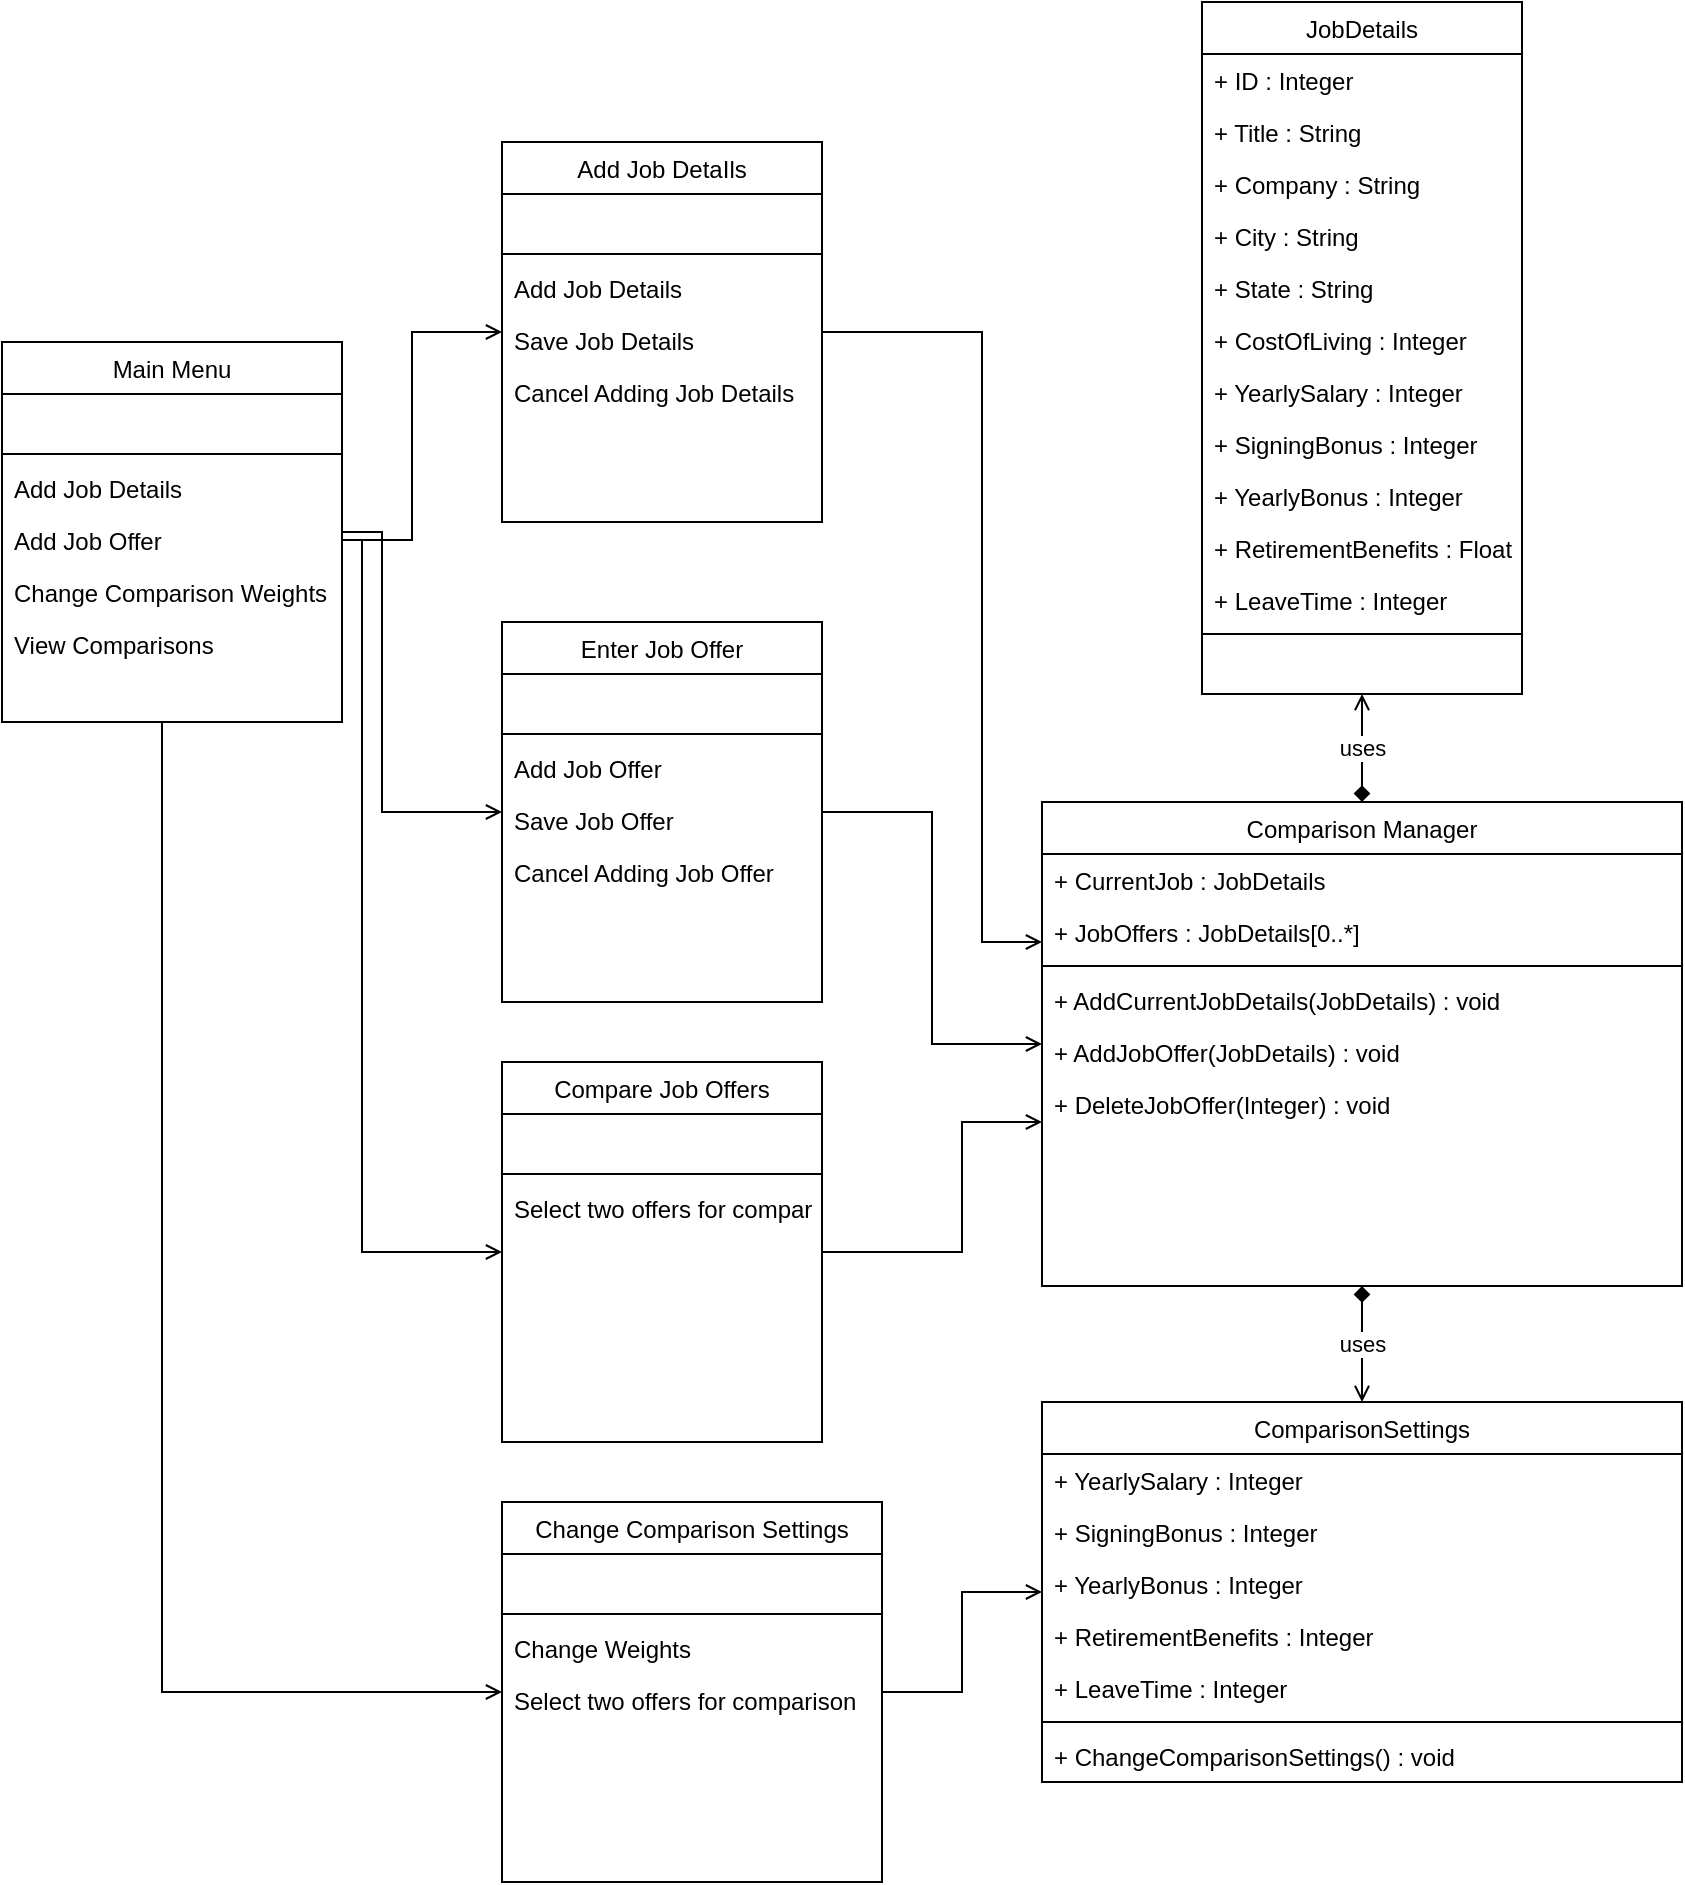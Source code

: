 <mxfile version="13.2.4" type="device"><diagram id="C5RBs43oDa-KdzZeNtuy" name="Page-1"><mxGraphModel dx="1422" dy="753" grid="1" gridSize="10" guides="1" tooltips="1" connect="1" arrows="1" fold="1" page="1" pageScale="1" pageWidth="827" pageHeight="1169" math="0" shadow="0"><root><mxCell id="WIyWlLk6GJQsqaUBKTNV-0"/><mxCell id="WIyWlLk6GJQsqaUBKTNV-1" parent="WIyWlLk6GJQsqaUBKTNV-0"/><mxCell id="OjxGAntlA3DErqsBr536-30" style="edgeStyle=orthogonalEdgeStyle;rounded=0;orthogonalLoop=1;jettySize=auto;html=1;endArrow=open;endFill=0;" edge="1" parent="WIyWlLk6GJQsqaUBKTNV-1" source="OjxGAntlA3DErqsBr536-23" target="OjxGAntlA3DErqsBr536-14"><mxGeometry relative="1" as="geometry"><Array as="points"><mxPoint x="220" y="315"/><mxPoint x="220" y="455"/></Array></mxGeometry></mxCell><mxCell id="OjxGAntlA3DErqsBr536-69" style="edgeStyle=orthogonalEdgeStyle;rounded=0;orthogonalLoop=1;jettySize=auto;html=1;startArrow=none;startFill=0;endArrow=open;endFill=0;" edge="1" parent="WIyWlLk6GJQsqaUBKTNV-1" source="OjxGAntlA3DErqsBr536-23" target="OjxGAntlA3DErqsBr536-63"><mxGeometry relative="1" as="geometry"><Array as="points"><mxPoint x="110" y="895"/></Array></mxGeometry></mxCell><mxCell id="OjxGAntlA3DErqsBr536-23" value="Main Menu" style="swimlane;fontStyle=0;align=center;verticalAlign=top;childLayout=stackLayout;horizontal=1;startSize=26;horizontalStack=0;resizeParent=1;resizeLast=0;collapsible=1;marginBottom=0;rounded=0;shadow=0;strokeWidth=1;" vertex="1" parent="WIyWlLk6GJQsqaUBKTNV-1"><mxGeometry x="30" y="220" width="170" height="190" as="geometry"><mxRectangle x="230" y="140" width="160" height="26" as="alternateBounds"/></mxGeometry></mxCell><mxCell id="OjxGAntlA3DErqsBr536-24" value=" " style="text;align=left;verticalAlign=top;spacingLeft=4;spacingRight=4;overflow=hidden;rotatable=0;points=[[0,0.5],[1,0.5]];portConstraint=eastwest;" vertex="1" parent="OjxGAntlA3DErqsBr536-23"><mxGeometry y="26" width="170" height="26" as="geometry"/></mxCell><mxCell id="OjxGAntlA3DErqsBr536-25" value="" style="line;html=1;strokeWidth=1;align=left;verticalAlign=middle;spacingTop=-1;spacingLeft=3;spacingRight=3;rotatable=0;labelPosition=right;points=[];portConstraint=eastwest;" vertex="1" parent="OjxGAntlA3DErqsBr536-23"><mxGeometry y="52" width="170" height="8" as="geometry"/></mxCell><mxCell id="OjxGAntlA3DErqsBr536-26" value="Add Job Details" style="text;align=left;verticalAlign=top;spacingLeft=4;spacingRight=4;overflow=hidden;rotatable=0;points=[[0,0.5],[1,0.5]];portConstraint=eastwest;" vertex="1" parent="OjxGAntlA3DErqsBr536-23"><mxGeometry y="60" width="170" height="26" as="geometry"/></mxCell><mxCell id="OjxGAntlA3DErqsBr536-27" value="Add Job Offer" style="text;align=left;verticalAlign=top;spacingLeft=4;spacingRight=4;overflow=hidden;rotatable=0;points=[[0,0.5],[1,0.5]];portConstraint=eastwest;" vertex="1" parent="OjxGAntlA3DErqsBr536-23"><mxGeometry y="86" width="170" height="26" as="geometry"/></mxCell><mxCell id="OjxGAntlA3DErqsBr536-28" value="Change Comparison Weights" style="text;align=left;verticalAlign=top;spacingLeft=4;spacingRight=4;overflow=hidden;rotatable=0;points=[[0,0.5],[1,0.5]];portConstraint=eastwest;" vertex="1" parent="OjxGAntlA3DErqsBr536-23"><mxGeometry y="112" width="170" height="26" as="geometry"/></mxCell><mxCell id="OjxGAntlA3DErqsBr536-59" value="View Comparisons" style="text;align=left;verticalAlign=top;spacingLeft=4;spacingRight=4;overflow=hidden;rotatable=0;points=[[0,0.5],[1,0.5]];portConstraint=eastwest;" vertex="1" parent="OjxGAntlA3DErqsBr536-23"><mxGeometry y="138" width="170" height="26" as="geometry"/></mxCell><mxCell id="OjxGAntlA3DErqsBr536-51" style="edgeStyle=orthogonalEdgeStyle;rounded=0;orthogonalLoop=1;jettySize=auto;html=1;endArrow=open;endFill=0;" edge="1" parent="WIyWlLk6GJQsqaUBKTNV-1" source="zkfFHV4jXpPFQw0GAbJ--0" target="OjxGAntlA3DErqsBr536-41"><mxGeometry relative="1" as="geometry"><Array as="points"><mxPoint x="520" y="215"/><mxPoint x="520" y="520"/></Array></mxGeometry></mxCell><mxCell id="zkfFHV4jXpPFQw0GAbJ--0" value="Add Job DetaIls" style="swimlane;fontStyle=0;align=center;verticalAlign=top;childLayout=stackLayout;horizontal=1;startSize=26;horizontalStack=0;resizeParent=1;resizeLast=0;collapsible=1;marginBottom=0;rounded=0;shadow=0;strokeWidth=1;" parent="WIyWlLk6GJQsqaUBKTNV-1" vertex="1"><mxGeometry x="280" y="120" width="160" height="190" as="geometry"><mxRectangle x="230" y="140" width="160" height="26" as="alternateBounds"/></mxGeometry></mxCell><mxCell id="zkfFHV4jXpPFQw0GAbJ--1" value=" " style="text;align=left;verticalAlign=top;spacingLeft=4;spacingRight=4;overflow=hidden;rotatable=0;points=[[0,0.5],[1,0.5]];portConstraint=eastwest;" parent="zkfFHV4jXpPFQw0GAbJ--0" vertex="1"><mxGeometry y="26" width="160" height="26" as="geometry"/></mxCell><mxCell id="zkfFHV4jXpPFQw0GAbJ--4" value="" style="line;html=1;strokeWidth=1;align=left;verticalAlign=middle;spacingTop=-1;spacingLeft=3;spacingRight=3;rotatable=0;labelPosition=right;points=[];portConstraint=eastwest;" parent="zkfFHV4jXpPFQw0GAbJ--0" vertex="1"><mxGeometry y="52" width="160" height="8" as="geometry"/></mxCell><mxCell id="zkfFHV4jXpPFQw0GAbJ--5" value="Add Job Details" style="text;align=left;verticalAlign=top;spacingLeft=4;spacingRight=4;overflow=hidden;rotatable=0;points=[[0,0.5],[1,0.5]];portConstraint=eastwest;" parent="zkfFHV4jXpPFQw0GAbJ--0" vertex="1"><mxGeometry y="60" width="160" height="26" as="geometry"/></mxCell><mxCell id="OjxGAntlA3DErqsBr536-12" value="Save Job Details" style="text;align=left;verticalAlign=top;spacingLeft=4;spacingRight=4;overflow=hidden;rotatable=0;points=[[0,0.5],[1,0.5]];portConstraint=eastwest;" vertex="1" parent="zkfFHV4jXpPFQw0GAbJ--0"><mxGeometry y="86" width="160" height="26" as="geometry"/></mxCell><mxCell id="OjxGAntlA3DErqsBr536-13" value="Cancel Adding Job Details" style="text;align=left;verticalAlign=top;spacingLeft=4;spacingRight=4;overflow=hidden;rotatable=0;points=[[0,0.5],[1,0.5]];portConstraint=eastwest;" vertex="1" parent="zkfFHV4jXpPFQw0GAbJ--0"><mxGeometry y="112" width="160" height="26" as="geometry"/></mxCell><mxCell id="OjxGAntlA3DErqsBr536-52" style="edgeStyle=orthogonalEdgeStyle;rounded=0;orthogonalLoop=1;jettySize=auto;html=1;endArrow=open;endFill=0;" edge="1" parent="WIyWlLk6GJQsqaUBKTNV-1" source="OjxGAntlA3DErqsBr536-14" target="OjxGAntlA3DErqsBr536-41"><mxGeometry relative="1" as="geometry"/></mxCell><mxCell id="OjxGAntlA3DErqsBr536-14" value="Enter Job Offer" style="swimlane;fontStyle=0;align=center;verticalAlign=top;childLayout=stackLayout;horizontal=1;startSize=26;horizontalStack=0;resizeParent=1;resizeLast=0;collapsible=1;marginBottom=0;rounded=0;shadow=0;strokeWidth=1;" vertex="1" parent="WIyWlLk6GJQsqaUBKTNV-1"><mxGeometry x="280" y="360" width="160" height="190" as="geometry"><mxRectangle x="230" y="140" width="160" height="26" as="alternateBounds"/></mxGeometry></mxCell><mxCell id="OjxGAntlA3DErqsBr536-15" value=" " style="text;align=left;verticalAlign=top;spacingLeft=4;spacingRight=4;overflow=hidden;rotatable=0;points=[[0,0.5],[1,0.5]];portConstraint=eastwest;" vertex="1" parent="OjxGAntlA3DErqsBr536-14"><mxGeometry y="26" width="160" height="26" as="geometry"/></mxCell><mxCell id="OjxGAntlA3DErqsBr536-16" value="" style="line;html=1;strokeWidth=1;align=left;verticalAlign=middle;spacingTop=-1;spacingLeft=3;spacingRight=3;rotatable=0;labelPosition=right;points=[];portConstraint=eastwest;" vertex="1" parent="OjxGAntlA3DErqsBr536-14"><mxGeometry y="52" width="160" height="8" as="geometry"/></mxCell><mxCell id="OjxGAntlA3DErqsBr536-17" value="Add Job Offer" style="text;align=left;verticalAlign=top;spacingLeft=4;spacingRight=4;overflow=hidden;rotatable=0;points=[[0,0.5],[1,0.5]];portConstraint=eastwest;" vertex="1" parent="OjxGAntlA3DErqsBr536-14"><mxGeometry y="60" width="160" height="26" as="geometry"/></mxCell><mxCell id="OjxGAntlA3DErqsBr536-18" value="Save Job Offer" style="text;align=left;verticalAlign=top;spacingLeft=4;spacingRight=4;overflow=hidden;rotatable=0;points=[[0,0.5],[1,0.5]];portConstraint=eastwest;" vertex="1" parent="OjxGAntlA3DErqsBr536-14"><mxGeometry y="86" width="160" height="26" as="geometry"/></mxCell><mxCell id="OjxGAntlA3DErqsBr536-19" value="Cancel Adding Job Offer" style="text;align=left;verticalAlign=top;spacingLeft=4;spacingRight=4;overflow=hidden;rotatable=0;points=[[0,0.5],[1,0.5]];portConstraint=eastwest;" vertex="1" parent="OjxGAntlA3DErqsBr536-14"><mxGeometry y="112" width="160" height="26" as="geometry"/></mxCell><mxCell id="OjxGAntlA3DErqsBr536-29" style="edgeStyle=orthogonalEdgeStyle;rounded=0;orthogonalLoop=1;jettySize=auto;html=1;endArrow=open;endFill=0;" edge="1" parent="WIyWlLk6GJQsqaUBKTNV-1" source="OjxGAntlA3DErqsBr536-27" target="zkfFHV4jXpPFQw0GAbJ--0"><mxGeometry relative="1" as="geometry"><Array as="points"><mxPoint x="235" y="319"/><mxPoint x="235" y="215"/></Array></mxGeometry></mxCell><mxCell id="OjxGAntlA3DErqsBr536-70" style="edgeStyle=orthogonalEdgeStyle;rounded=0;orthogonalLoop=1;jettySize=auto;html=1;startArrow=none;startFill=0;endArrow=open;endFill=0;" edge="1" parent="WIyWlLk6GJQsqaUBKTNV-1" source="OjxGAntlA3DErqsBr536-31" target="OjxGAntlA3DErqsBr536-41"><mxGeometry relative="1" as="geometry"><Array as="points"><mxPoint x="510" y="675"/><mxPoint x="510" y="610"/></Array></mxGeometry></mxCell><mxCell id="OjxGAntlA3DErqsBr536-31" value="Compare Job Offers" style="swimlane;fontStyle=0;align=center;verticalAlign=top;childLayout=stackLayout;horizontal=1;startSize=26;horizontalStack=0;resizeParent=1;resizeLast=0;collapsible=1;marginBottom=0;rounded=0;shadow=0;strokeWidth=1;" vertex="1" parent="WIyWlLk6GJQsqaUBKTNV-1"><mxGeometry x="280" y="580" width="160" height="190" as="geometry"><mxRectangle x="230" y="140" width="160" height="26" as="alternateBounds"/></mxGeometry></mxCell><mxCell id="OjxGAntlA3DErqsBr536-32" value=" " style="text;align=left;verticalAlign=top;spacingLeft=4;spacingRight=4;overflow=hidden;rotatable=0;points=[[0,0.5],[1,0.5]];portConstraint=eastwest;" vertex="1" parent="OjxGAntlA3DErqsBr536-31"><mxGeometry y="26" width="160" height="26" as="geometry"/></mxCell><mxCell id="OjxGAntlA3DErqsBr536-33" value="" style="line;html=1;strokeWidth=1;align=left;verticalAlign=middle;spacingTop=-1;spacingLeft=3;spacingRight=3;rotatable=0;labelPosition=right;points=[];portConstraint=eastwest;" vertex="1" parent="OjxGAntlA3DErqsBr536-31"><mxGeometry y="52" width="160" height="8" as="geometry"/></mxCell><mxCell id="OjxGAntlA3DErqsBr536-35" value="Select two offers for comparison" style="text;align=left;verticalAlign=top;spacingLeft=4;spacingRight=4;overflow=hidden;rotatable=0;points=[[0,0.5],[1,0.5]];portConstraint=eastwest;" vertex="1" parent="OjxGAntlA3DErqsBr536-31"><mxGeometry y="60" width="160" height="26" as="geometry"/></mxCell><mxCell id="OjxGAntlA3DErqsBr536-37" style="edgeStyle=orthogonalEdgeStyle;rounded=0;orthogonalLoop=1;jettySize=auto;html=1;endArrow=open;endFill=0;" edge="1" parent="WIyWlLk6GJQsqaUBKTNV-1" source="OjxGAntlA3DErqsBr536-27" target="OjxGAntlA3DErqsBr536-31"><mxGeometry relative="1" as="geometry"><Array as="points"><mxPoint x="210" y="319"/><mxPoint x="210" y="675"/></Array></mxGeometry></mxCell><mxCell id="OjxGAntlA3DErqsBr536-48" value="uses" style="edgeStyle=orthogonalEdgeStyle;rounded=0;orthogonalLoop=1;jettySize=auto;html=1;endArrow=open;endFill=0;startArrow=diamond;startFill=1;" edge="1" parent="WIyWlLk6GJQsqaUBKTNV-1" source="OjxGAntlA3DErqsBr536-41" target="zkfFHV4jXpPFQw0GAbJ--17"><mxGeometry relative="1" as="geometry"/></mxCell><mxCell id="OjxGAntlA3DErqsBr536-49" value="uses" style="edgeStyle=orthogonalEdgeStyle;rounded=0;orthogonalLoop=1;jettySize=auto;html=1;endArrow=open;endFill=0;startArrow=diamond;startFill=1;" edge="1" parent="WIyWlLk6GJQsqaUBKTNV-1" source="OjxGAntlA3DErqsBr536-41" target="OjxGAntlA3DErqsBr536-4"><mxGeometry relative="1" as="geometry"/></mxCell><mxCell id="OjxGAntlA3DErqsBr536-41" value="Comparison Manager" style="swimlane;fontStyle=0;align=center;verticalAlign=top;childLayout=stackLayout;horizontal=1;startSize=26;horizontalStack=0;resizeParent=1;resizeLast=0;collapsible=1;marginBottom=0;rounded=0;shadow=0;strokeWidth=1;" vertex="1" parent="WIyWlLk6GJQsqaUBKTNV-1"><mxGeometry x="550" y="450" width="320" height="242" as="geometry"><mxRectangle x="230" y="140" width="160" height="26" as="alternateBounds"/></mxGeometry></mxCell><mxCell id="OjxGAntlA3DErqsBr536-42" value="+ CurrentJob : JobDetails" style="text;align=left;verticalAlign=top;spacingLeft=4;spacingRight=4;overflow=hidden;rotatable=0;points=[[0,0.5],[1,0.5]];portConstraint=eastwest;" vertex="1" parent="OjxGAntlA3DErqsBr536-41"><mxGeometry y="26" width="320" height="26" as="geometry"/></mxCell><mxCell id="OjxGAntlA3DErqsBr536-50" value="+ JobOffers : JobDetails[0..*]" style="text;align=left;verticalAlign=top;spacingLeft=4;spacingRight=4;overflow=hidden;rotatable=0;points=[[0,0.5],[1,0.5]];portConstraint=eastwest;" vertex="1" parent="OjxGAntlA3DErqsBr536-41"><mxGeometry y="52" width="320" height="26" as="geometry"/></mxCell><mxCell id="OjxGAntlA3DErqsBr536-43" value="" style="line;html=1;strokeWidth=1;align=left;verticalAlign=middle;spacingTop=-1;spacingLeft=3;spacingRight=3;rotatable=0;labelPosition=right;points=[];portConstraint=eastwest;" vertex="1" parent="OjxGAntlA3DErqsBr536-41"><mxGeometry y="78" width="320" height="8" as="geometry"/></mxCell><mxCell id="OjxGAntlA3DErqsBr536-44" value="+ AddCurrentJobDetails(JobDetails) : void" style="text;align=left;verticalAlign=top;spacingLeft=4;spacingRight=4;overflow=hidden;rotatable=0;points=[[0,0.5],[1,0.5]];portConstraint=eastwest;" vertex="1" parent="OjxGAntlA3DErqsBr536-41"><mxGeometry y="86" width="320" height="26" as="geometry"/></mxCell><mxCell id="OjxGAntlA3DErqsBr536-53" value="+ AddJobOffer(JobDetails) : void" style="text;align=left;verticalAlign=top;spacingLeft=4;spacingRight=4;overflow=hidden;rotatable=0;points=[[0,0.5],[1,0.5]];portConstraint=eastwest;" vertex="1" parent="OjxGAntlA3DErqsBr536-41"><mxGeometry y="112" width="320" height="26" as="geometry"/></mxCell><mxCell id="OjxGAntlA3DErqsBr536-58" value="+ DeleteJobOffer(Integer) : void" style="text;align=left;verticalAlign=top;spacingLeft=4;spacingRight=4;overflow=hidden;rotatable=0;points=[[0,0.5],[1,0.5]];portConstraint=eastwest;" vertex="1" parent="OjxGAntlA3DErqsBr536-41"><mxGeometry y="138" width="320" height="26" as="geometry"/></mxCell><mxCell id="zkfFHV4jXpPFQw0GAbJ--17" value="JobDetails" style="swimlane;fontStyle=0;align=center;verticalAlign=top;childLayout=stackLayout;horizontal=1;startSize=26;horizontalStack=0;resizeParent=1;resizeLast=0;collapsible=1;marginBottom=0;rounded=0;shadow=0;strokeWidth=1;" parent="WIyWlLk6GJQsqaUBKTNV-1" vertex="1"><mxGeometry x="630" y="50" width="160" height="346" as="geometry"><mxRectangle x="508" y="120" width="160" height="26" as="alternateBounds"/></mxGeometry></mxCell><mxCell id="OjxGAntlA3DErqsBr536-56" value="+ ID : Integer" style="text;align=left;verticalAlign=top;spacingLeft=4;spacingRight=4;overflow=hidden;rotatable=0;points=[[0,0.5],[1,0.5]];portConstraint=eastwest;rounded=0;shadow=0;html=0;" vertex="1" parent="zkfFHV4jXpPFQw0GAbJ--17"><mxGeometry y="26" width="160" height="26" as="geometry"/></mxCell><mxCell id="zkfFHV4jXpPFQw0GAbJ--18" value="+ Title : String" style="text;align=left;verticalAlign=top;spacingLeft=4;spacingRight=4;overflow=hidden;rotatable=0;points=[[0,0.5],[1,0.5]];portConstraint=eastwest;" parent="zkfFHV4jXpPFQw0GAbJ--17" vertex="1"><mxGeometry y="52" width="160" height="26" as="geometry"/></mxCell><mxCell id="zkfFHV4jXpPFQw0GAbJ--19" value="+ Company : String" style="text;align=left;verticalAlign=top;spacingLeft=4;spacingRight=4;overflow=hidden;rotatable=0;points=[[0,0.5],[1,0.5]];portConstraint=eastwest;rounded=0;shadow=0;html=0;" parent="zkfFHV4jXpPFQw0GAbJ--17" vertex="1"><mxGeometry y="78" width="160" height="26" as="geometry"/></mxCell><mxCell id="zkfFHV4jXpPFQw0GAbJ--20" value="+ City : String" style="text;align=left;verticalAlign=top;spacingLeft=4;spacingRight=4;overflow=hidden;rotatable=0;points=[[0,0.5],[1,0.5]];portConstraint=eastwest;rounded=0;shadow=0;html=0;" parent="zkfFHV4jXpPFQw0GAbJ--17" vertex="1"><mxGeometry y="104" width="160" height="26" as="geometry"/></mxCell><mxCell id="OjxGAntlA3DErqsBr536-71" value="+ State : String" style="text;align=left;verticalAlign=top;spacingLeft=4;spacingRight=4;overflow=hidden;rotatable=0;points=[[0,0.5],[1,0.5]];portConstraint=eastwest;rounded=0;shadow=0;html=0;" vertex="1" parent="zkfFHV4jXpPFQw0GAbJ--17"><mxGeometry y="130" width="160" height="26" as="geometry"/></mxCell><mxCell id="zkfFHV4jXpPFQw0GAbJ--21" value="+ CostOfLiving : Integer" style="text;align=left;verticalAlign=top;spacingLeft=4;spacingRight=4;overflow=hidden;rotatable=0;points=[[0,0.5],[1,0.5]];portConstraint=eastwest;rounded=0;shadow=0;html=0;" parent="zkfFHV4jXpPFQw0GAbJ--17" vertex="1"><mxGeometry y="156" width="160" height="26" as="geometry"/></mxCell><mxCell id="zkfFHV4jXpPFQw0GAbJ--22" value="+ YearlySalary : Integer" style="text;align=left;verticalAlign=top;spacingLeft=4;spacingRight=4;overflow=hidden;rotatable=0;points=[[0,0.5],[1,0.5]];portConstraint=eastwest;rounded=0;shadow=0;html=0;" parent="zkfFHV4jXpPFQw0GAbJ--17" vertex="1"><mxGeometry y="182" width="160" height="26" as="geometry"/></mxCell><mxCell id="zkfFHV4jXpPFQw0GAbJ--24" value="+ SigningBonus : Integer" style="text;align=left;verticalAlign=top;spacingLeft=4;spacingRight=4;overflow=hidden;rotatable=0;points=[[0,0.5],[1,0.5]];portConstraint=eastwest;" parent="zkfFHV4jXpPFQw0GAbJ--17" vertex="1"><mxGeometry y="208" width="160" height="26" as="geometry"/></mxCell><mxCell id="zkfFHV4jXpPFQw0GAbJ--25" value="+ YearlyBonus : Integer" style="text;align=left;verticalAlign=top;spacingLeft=4;spacingRight=4;overflow=hidden;rotatable=0;points=[[0,0.5],[1,0.5]];portConstraint=eastwest;" parent="zkfFHV4jXpPFQw0GAbJ--17" vertex="1"><mxGeometry y="234" width="160" height="26" as="geometry"/></mxCell><mxCell id="OjxGAntlA3DErqsBr536-0" value="+ RetirementBenefits : Float" style="text;align=left;verticalAlign=top;spacingLeft=4;spacingRight=4;overflow=hidden;rotatable=0;points=[[0,0.5],[1,0.5]];portConstraint=eastwest;rounded=0;shadow=0;html=0;" vertex="1" parent="zkfFHV4jXpPFQw0GAbJ--17"><mxGeometry y="260" width="160" height="26" as="geometry"/></mxCell><mxCell id="OjxGAntlA3DErqsBr536-1" value="+ LeaveTime : Integer" style="text;align=left;verticalAlign=top;spacingLeft=4;spacingRight=4;overflow=hidden;rotatable=0;points=[[0,0.5],[1,0.5]];portConstraint=eastwest;rounded=0;shadow=0;html=0;" vertex="1" parent="zkfFHV4jXpPFQw0GAbJ--17"><mxGeometry y="286" width="160" height="26" as="geometry"/></mxCell><mxCell id="OjxGAntlA3DErqsBr536-3" value="" style="line;html=1;strokeWidth=1;align=left;verticalAlign=middle;spacingTop=-1;spacingLeft=3;spacingRight=3;rotatable=0;labelPosition=right;points=[];portConstraint=eastwest;" vertex="1" parent="zkfFHV4jXpPFQw0GAbJ--17"><mxGeometry y="312" width="160" height="8" as="geometry"/></mxCell><mxCell id="OjxGAntlA3DErqsBr536-2" value=" " style="text;align=left;verticalAlign=top;spacingLeft=4;spacingRight=4;overflow=hidden;rotatable=0;points=[[0,0.5],[1,0.5]];portConstraint=eastwest;rounded=0;shadow=0;html=0;" vertex="1" parent="zkfFHV4jXpPFQw0GAbJ--17"><mxGeometry y="320" width="160" height="26" as="geometry"/></mxCell><mxCell id="OjxGAntlA3DErqsBr536-4" value="ComparisonSettings" style="swimlane;fontStyle=0;align=center;verticalAlign=top;childLayout=stackLayout;horizontal=1;startSize=26;horizontalStack=0;resizeParent=1;resizeLast=0;collapsible=1;marginBottom=0;rounded=0;shadow=0;strokeWidth=1;" vertex="1" parent="WIyWlLk6GJQsqaUBKTNV-1"><mxGeometry x="550" y="750" width="320" height="190" as="geometry"><mxRectangle x="230" y="140" width="160" height="26" as="alternateBounds"/></mxGeometry></mxCell><mxCell id="OjxGAntlA3DErqsBr536-5" value="+ YearlySalary : Integer" style="text;align=left;verticalAlign=top;spacingLeft=4;spacingRight=4;overflow=hidden;rotatable=0;points=[[0,0.5],[1,0.5]];portConstraint=eastwest;" vertex="1" parent="OjxGAntlA3DErqsBr536-4"><mxGeometry y="26" width="320" height="26" as="geometry"/></mxCell><mxCell id="OjxGAntlA3DErqsBr536-6" value="+ SigningBonus : Integer" style="text;align=left;verticalAlign=top;spacingLeft=4;spacingRight=4;overflow=hidden;rotatable=0;points=[[0,0.5],[1,0.5]];portConstraint=eastwest;rounded=0;shadow=0;html=0;" vertex="1" parent="OjxGAntlA3DErqsBr536-4"><mxGeometry y="52" width="320" height="26" as="geometry"/></mxCell><mxCell id="OjxGAntlA3DErqsBr536-7" value="+ YearlyBonus : Integer" style="text;align=left;verticalAlign=top;spacingLeft=4;spacingRight=4;overflow=hidden;rotatable=0;points=[[0,0.5],[1,0.5]];portConstraint=eastwest;rounded=0;shadow=0;html=0;" vertex="1" parent="OjxGAntlA3DErqsBr536-4"><mxGeometry y="78" width="320" height="26" as="geometry"/></mxCell><mxCell id="OjxGAntlA3DErqsBr536-9" value="+ RetirementBenefits : Integer" style="text;align=left;verticalAlign=top;spacingLeft=4;spacingRight=4;overflow=hidden;rotatable=0;points=[[0,0.5],[1,0.5]];portConstraint=eastwest;" vertex="1" parent="OjxGAntlA3DErqsBr536-4"><mxGeometry y="104" width="320" height="26" as="geometry"/></mxCell><mxCell id="OjxGAntlA3DErqsBr536-10" value="+ LeaveTime : Integer" style="text;align=left;verticalAlign=top;spacingLeft=4;spacingRight=4;overflow=hidden;rotatable=0;points=[[0,0.5],[1,0.5]];portConstraint=eastwest;" vertex="1" parent="OjxGAntlA3DErqsBr536-4"><mxGeometry y="130" width="320" height="26" as="geometry"/></mxCell><mxCell id="OjxGAntlA3DErqsBr536-8" value="" style="line;html=1;strokeWidth=1;align=left;verticalAlign=middle;spacingTop=-1;spacingLeft=3;spacingRight=3;rotatable=0;labelPosition=right;points=[];portConstraint=eastwest;" vertex="1" parent="OjxGAntlA3DErqsBr536-4"><mxGeometry y="156" width="320" height="8" as="geometry"/></mxCell><mxCell id="OjxGAntlA3DErqsBr536-11" value="+ ChangeComparisonSettings() : void" style="text;align=left;verticalAlign=top;spacingLeft=4;spacingRight=4;overflow=hidden;rotatable=0;points=[[0,0.5],[1,0.5]];portConstraint=eastwest;" vertex="1" parent="OjxGAntlA3DErqsBr536-4"><mxGeometry y="164" width="320" height="26" as="geometry"/></mxCell><mxCell id="OjxGAntlA3DErqsBr536-68" style="edgeStyle=orthogonalEdgeStyle;rounded=0;orthogonalLoop=1;jettySize=auto;html=1;startArrow=none;startFill=0;endArrow=open;endFill=0;" edge="1" parent="WIyWlLk6GJQsqaUBKTNV-1" source="OjxGAntlA3DErqsBr536-63" target="OjxGAntlA3DErqsBr536-4"><mxGeometry relative="1" as="geometry"/></mxCell><mxCell id="OjxGAntlA3DErqsBr536-63" value="Change Comparison Settings" style="swimlane;fontStyle=0;align=center;verticalAlign=top;childLayout=stackLayout;horizontal=1;startSize=26;horizontalStack=0;resizeParent=1;resizeLast=0;collapsible=1;marginBottom=0;rounded=0;shadow=0;strokeWidth=1;" vertex="1" parent="WIyWlLk6GJQsqaUBKTNV-1"><mxGeometry x="280" y="800" width="190" height="190" as="geometry"><mxRectangle x="230" y="140" width="160" height="26" as="alternateBounds"/></mxGeometry></mxCell><mxCell id="OjxGAntlA3DErqsBr536-64" value=" " style="text;align=left;verticalAlign=top;spacingLeft=4;spacingRight=4;overflow=hidden;rotatable=0;points=[[0,0.5],[1,0.5]];portConstraint=eastwest;" vertex="1" parent="OjxGAntlA3DErqsBr536-63"><mxGeometry y="26" width="190" height="26" as="geometry"/></mxCell><mxCell id="OjxGAntlA3DErqsBr536-65" value="" style="line;html=1;strokeWidth=1;align=left;verticalAlign=middle;spacingTop=-1;spacingLeft=3;spacingRight=3;rotatable=0;labelPosition=right;points=[];portConstraint=eastwest;" vertex="1" parent="OjxGAntlA3DErqsBr536-63"><mxGeometry y="52" width="190" height="8" as="geometry"/></mxCell><mxCell id="OjxGAntlA3DErqsBr536-66" value="Change Weights" style="text;align=left;verticalAlign=top;spacingLeft=4;spacingRight=4;overflow=hidden;rotatable=0;points=[[0,0.5],[1,0.5]];portConstraint=eastwest;" vertex="1" parent="OjxGAntlA3DErqsBr536-63"><mxGeometry y="60" width="190" height="26" as="geometry"/></mxCell><mxCell id="OjxGAntlA3DErqsBr536-67" value="Select two offers for comparison" style="text;align=left;verticalAlign=top;spacingLeft=4;spacingRight=4;overflow=hidden;rotatable=0;points=[[0,0.5],[1,0.5]];portConstraint=eastwest;" vertex="1" parent="OjxGAntlA3DErqsBr536-63"><mxGeometry y="86" width="190" height="26" as="geometry"/></mxCell></root></mxGraphModel></diagram></mxfile>
